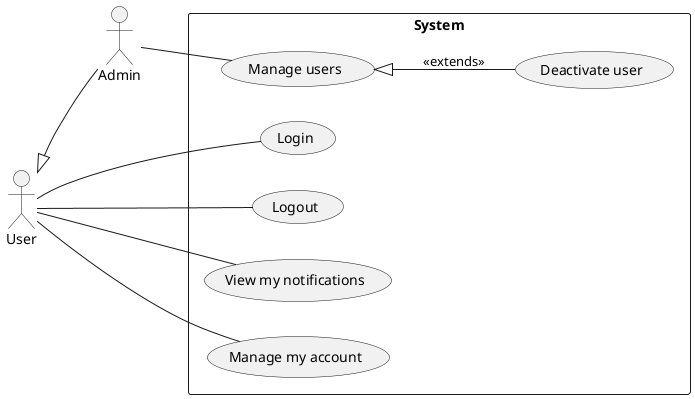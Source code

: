 @startuml admin
left to right direction

:Admin: as ad
:User: as u
u <|-- ad

rectangle System {
    u -- (Login)
    u -- (Logout)
    u -- (View my notifications)
    u -- (Manage my account)

    ad -- (Manage users)
    (Manage users) <|-- (Deactivate user) : <<extends>>
}
@enduml